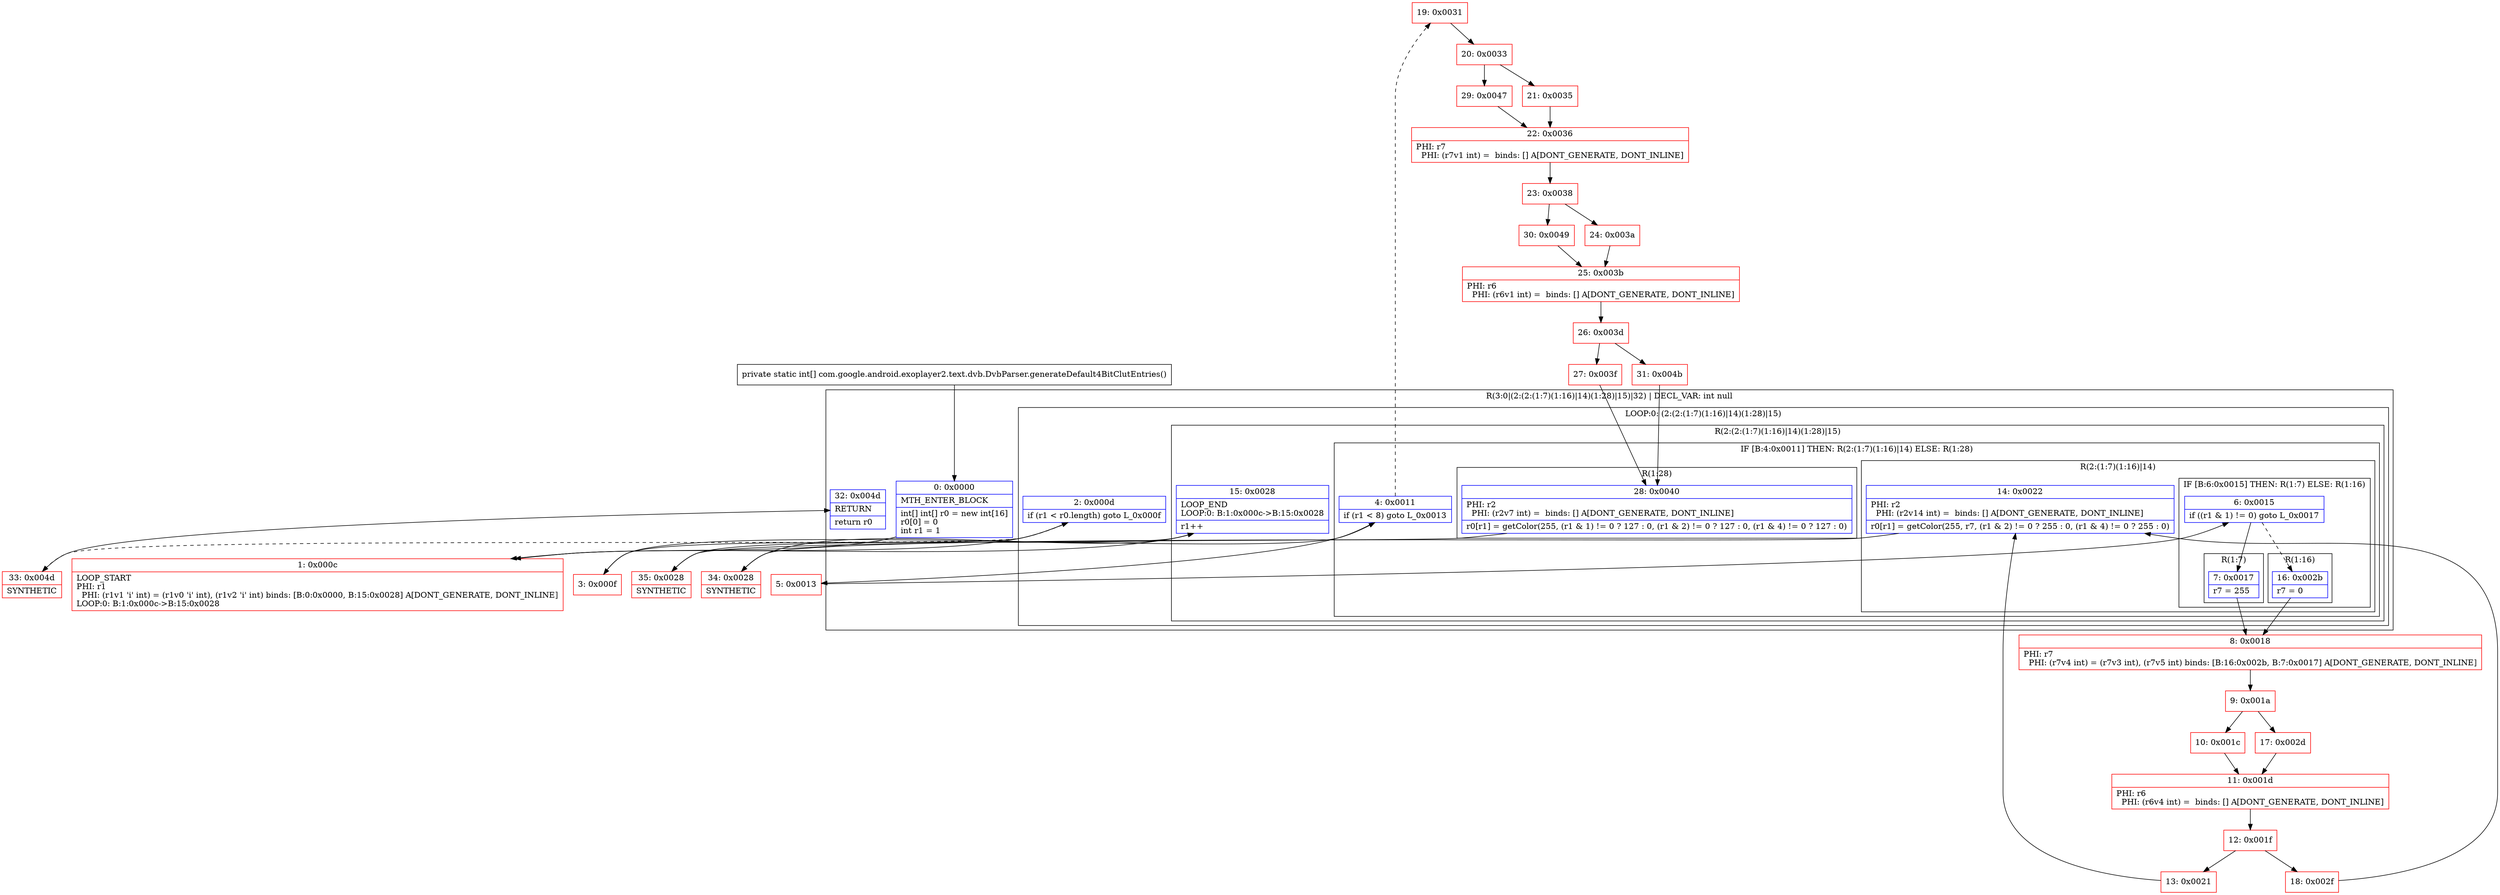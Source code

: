 digraph "CFG forcom.google.android.exoplayer2.text.dvb.DvbParser.generateDefault4BitClutEntries()[I" {
subgraph cluster_Region_917796502 {
label = "R(3:0|(2:(2:(1:7)(1:16)|14)(1:28)|15)|32) | DECL_VAR: int null\l";
node [shape=record,color=blue];
Node_0 [shape=record,label="{0\:\ 0x0000|MTH_ENTER_BLOCK\l|int[] int[] r0 = new int[16]\lr0[0] = 0\lint r1 = 1\l}"];
subgraph cluster_LoopRegion_1380491632 {
label = "LOOP:0: (2:(2:(1:7)(1:16)|14)(1:28)|15)";
node [shape=record,color=blue];
Node_2 [shape=record,label="{2\:\ 0x000d|if (r1 \< r0.length) goto L_0x000f\l}"];
subgraph cluster_Region_388666649 {
label = "R(2:(2:(1:7)(1:16)|14)(1:28)|15)";
node [shape=record,color=blue];
subgraph cluster_IfRegion_16704941 {
label = "IF [B:4:0x0011] THEN: R(2:(1:7)(1:16)|14) ELSE: R(1:28)";
node [shape=record,color=blue];
Node_4 [shape=record,label="{4\:\ 0x0011|if (r1 \< 8) goto L_0x0013\l}"];
subgraph cluster_Region_1527846198 {
label = "R(2:(1:7)(1:16)|14)";
node [shape=record,color=blue];
subgraph cluster_IfRegion_1402337313 {
label = "IF [B:6:0x0015] THEN: R(1:7) ELSE: R(1:16)";
node [shape=record,color=blue];
Node_6 [shape=record,label="{6\:\ 0x0015|if ((r1 & 1) != 0) goto L_0x0017\l}"];
subgraph cluster_Region_1753955411 {
label = "R(1:7)";
node [shape=record,color=blue];
Node_7 [shape=record,label="{7\:\ 0x0017|r7 = 255\l}"];
}
subgraph cluster_Region_734721646 {
label = "R(1:16)";
node [shape=record,color=blue];
Node_16 [shape=record,label="{16\:\ 0x002b|r7 = 0\l}"];
}
}
Node_14 [shape=record,label="{14\:\ 0x0022|PHI: r2 \l  PHI: (r2v14 int) =  binds: [] A[DONT_GENERATE, DONT_INLINE]\l|r0[r1] = getColor(255, r7, (r1 & 2) != 0 ? 255 : 0, (r1 & 4) != 0 ? 255 : 0)\l}"];
}
subgraph cluster_Region_37700366 {
label = "R(1:28)";
node [shape=record,color=blue];
Node_28 [shape=record,label="{28\:\ 0x0040|PHI: r2 \l  PHI: (r2v7 int) =  binds: [] A[DONT_GENERATE, DONT_INLINE]\l|r0[r1] = getColor(255, (r1 & 1) != 0 ? 127 : 0, (r1 & 2) != 0 ? 127 : 0, (r1 & 4) != 0 ? 127 : 0)\l}"];
}
}
Node_15 [shape=record,label="{15\:\ 0x0028|LOOP_END\lLOOP:0: B:1:0x000c\-\>B:15:0x0028\l|r1++\l}"];
}
}
Node_32 [shape=record,label="{32\:\ 0x004d|RETURN\l|return r0\l}"];
}
Node_1 [shape=record,color=red,label="{1\:\ 0x000c|LOOP_START\lPHI: r1 \l  PHI: (r1v1 'i' int) = (r1v0 'i' int), (r1v2 'i' int) binds: [B:0:0x0000, B:15:0x0028] A[DONT_GENERATE, DONT_INLINE]\lLOOP:0: B:1:0x000c\-\>B:15:0x0028\l}"];
Node_3 [shape=record,color=red,label="{3\:\ 0x000f}"];
Node_5 [shape=record,color=red,label="{5\:\ 0x0013}"];
Node_8 [shape=record,color=red,label="{8\:\ 0x0018|PHI: r7 \l  PHI: (r7v4 int) = (r7v3 int), (r7v5 int) binds: [B:16:0x002b, B:7:0x0017] A[DONT_GENERATE, DONT_INLINE]\l}"];
Node_9 [shape=record,color=red,label="{9\:\ 0x001a}"];
Node_10 [shape=record,color=red,label="{10\:\ 0x001c}"];
Node_11 [shape=record,color=red,label="{11\:\ 0x001d|PHI: r6 \l  PHI: (r6v4 int) =  binds: [] A[DONT_GENERATE, DONT_INLINE]\l}"];
Node_12 [shape=record,color=red,label="{12\:\ 0x001f}"];
Node_13 [shape=record,color=red,label="{13\:\ 0x0021}"];
Node_17 [shape=record,color=red,label="{17\:\ 0x002d}"];
Node_18 [shape=record,color=red,label="{18\:\ 0x002f}"];
Node_19 [shape=record,color=red,label="{19\:\ 0x0031}"];
Node_20 [shape=record,color=red,label="{20\:\ 0x0033}"];
Node_21 [shape=record,color=red,label="{21\:\ 0x0035}"];
Node_22 [shape=record,color=red,label="{22\:\ 0x0036|PHI: r7 \l  PHI: (r7v1 int) =  binds: [] A[DONT_GENERATE, DONT_INLINE]\l}"];
Node_23 [shape=record,color=red,label="{23\:\ 0x0038}"];
Node_24 [shape=record,color=red,label="{24\:\ 0x003a}"];
Node_25 [shape=record,color=red,label="{25\:\ 0x003b|PHI: r6 \l  PHI: (r6v1 int) =  binds: [] A[DONT_GENERATE, DONT_INLINE]\l}"];
Node_26 [shape=record,color=red,label="{26\:\ 0x003d}"];
Node_27 [shape=record,color=red,label="{27\:\ 0x003f}"];
Node_29 [shape=record,color=red,label="{29\:\ 0x0047}"];
Node_30 [shape=record,color=red,label="{30\:\ 0x0049}"];
Node_31 [shape=record,color=red,label="{31\:\ 0x004b}"];
Node_33 [shape=record,color=red,label="{33\:\ 0x004d|SYNTHETIC\l}"];
Node_34 [shape=record,color=red,label="{34\:\ 0x0028|SYNTHETIC\l}"];
Node_35 [shape=record,color=red,label="{35\:\ 0x0028|SYNTHETIC\l}"];
MethodNode[shape=record,label="{private static int[] com.google.android.exoplayer2.text.dvb.DvbParser.generateDefault4BitClutEntries() }"];
MethodNode -> Node_0;
Node_0 -> Node_1;
Node_2 -> Node_3;
Node_2 -> Node_33[style=dashed];
Node_4 -> Node_5;
Node_4 -> Node_19[style=dashed];
Node_6 -> Node_7;
Node_6 -> Node_16[style=dashed];
Node_7 -> Node_8;
Node_16 -> Node_8;
Node_14 -> Node_34;
Node_28 -> Node_35;
Node_15 -> Node_1;
Node_1 -> Node_2;
Node_3 -> Node_4;
Node_5 -> Node_6;
Node_8 -> Node_9;
Node_9 -> Node_10;
Node_9 -> Node_17;
Node_10 -> Node_11;
Node_11 -> Node_12;
Node_12 -> Node_13;
Node_12 -> Node_18;
Node_13 -> Node_14;
Node_17 -> Node_11;
Node_18 -> Node_14;
Node_19 -> Node_20;
Node_20 -> Node_21;
Node_20 -> Node_29;
Node_21 -> Node_22;
Node_22 -> Node_23;
Node_23 -> Node_24;
Node_23 -> Node_30;
Node_24 -> Node_25;
Node_25 -> Node_26;
Node_26 -> Node_27;
Node_26 -> Node_31;
Node_27 -> Node_28;
Node_29 -> Node_22;
Node_30 -> Node_25;
Node_31 -> Node_28;
Node_33 -> Node_32;
Node_34 -> Node_15;
Node_35 -> Node_15;
}

